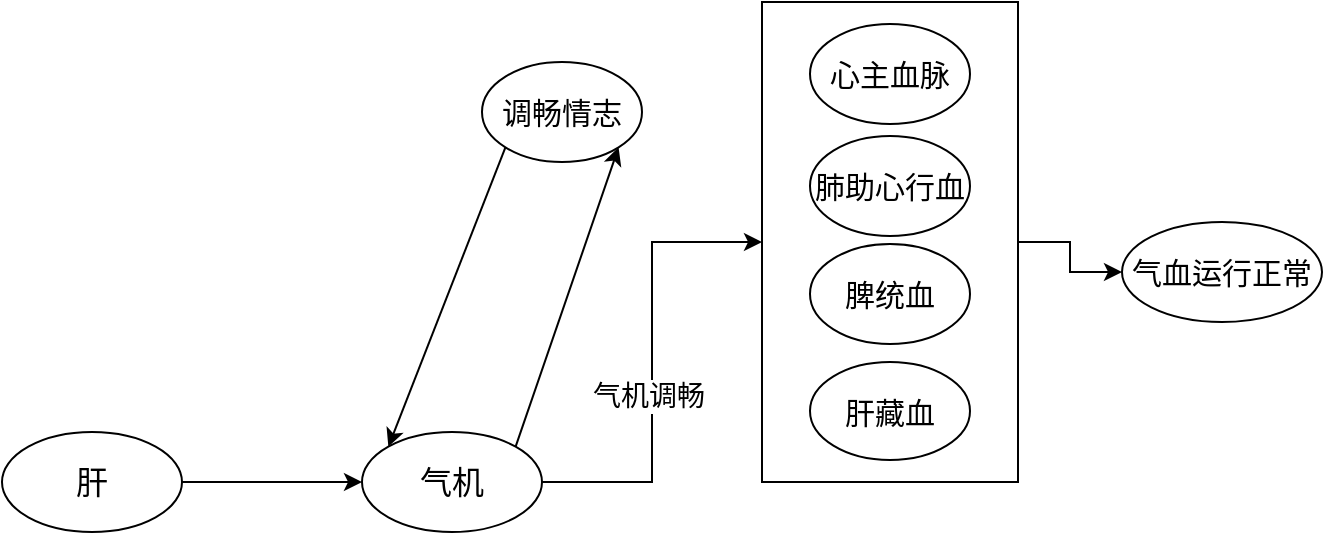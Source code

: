 <mxfile version="22.1.16" type="github">
  <diagram name="第 1 页" id="SPCY4sjMRmm0NcjuiNyU">
    <mxGraphModel dx="1050" dy="557" grid="1" gridSize="10" guides="1" tooltips="1" connect="1" arrows="1" fold="1" page="1" pageScale="1" pageWidth="827" pageHeight="1169" math="0" shadow="0">
      <root>
        <mxCell id="0" />
        <mxCell id="1" parent="0" />
        <mxCell id="0-277O36P96OIKh_NpkG-1" value="调畅情志" style="ellipse;whiteSpace=wrap;html=1;fontSize=15;" vertex="1" parent="1">
          <mxGeometry x="380" y="110" width="80" height="50" as="geometry" />
        </mxCell>
        <mxCell id="0-277O36P96OIKh_NpkG-15" style="edgeStyle=orthogonalEdgeStyle;rounded=0;orthogonalLoop=1;jettySize=auto;html=1;exitX=1;exitY=0.5;exitDx=0;exitDy=0;entryX=0;entryY=0.5;entryDx=0;entryDy=0;" edge="1" parent="1" source="0-277O36P96OIKh_NpkG-2" target="0-277O36P96OIKh_NpkG-12">
          <mxGeometry relative="1" as="geometry" />
        </mxCell>
        <mxCell id="0-277O36P96OIKh_NpkG-17" value="气机调畅" style="edgeLabel;html=1;align=center;verticalAlign=middle;resizable=0;points=[];fontSize=14;" vertex="1" connectable="0" parent="0-277O36P96OIKh_NpkG-15">
          <mxGeometry x="-0.144" y="2" relative="1" as="geometry">
            <mxPoint as="offset" />
          </mxGeometry>
        </mxCell>
        <mxCell id="0-277O36P96OIKh_NpkG-2" value="气机" style="ellipse;whiteSpace=wrap;html=1;fontSize=16;" vertex="1" parent="1">
          <mxGeometry x="320" y="295" width="90" height="50" as="geometry" />
        </mxCell>
        <mxCell id="0-277O36P96OIKh_NpkG-4" value="肝" style="ellipse;whiteSpace=wrap;html=1;fontSize=16;" vertex="1" parent="1">
          <mxGeometry x="140" y="295" width="90" height="50" as="geometry" />
        </mxCell>
        <mxCell id="0-277O36P96OIKh_NpkG-9" value="" style="endArrow=classic;html=1;rounded=0;entryX=1;entryY=1;entryDx=0;entryDy=0;exitX=1;exitY=0;exitDx=0;exitDy=0;" edge="1" parent="1" source="0-277O36P96OIKh_NpkG-2" target="0-277O36P96OIKh_NpkG-1">
          <mxGeometry width="50" height="50" relative="1" as="geometry">
            <mxPoint x="400" y="240" as="sourcePoint" />
            <mxPoint x="450" y="190" as="targetPoint" />
          </mxGeometry>
        </mxCell>
        <mxCell id="0-277O36P96OIKh_NpkG-11" value="" style="endArrow=classic;html=1;rounded=0;entryX=0;entryY=0;entryDx=0;entryDy=0;exitX=0;exitY=1;exitDx=0;exitDy=0;" edge="1" parent="1" source="0-277O36P96OIKh_NpkG-1" target="0-277O36P96OIKh_NpkG-2">
          <mxGeometry width="50" height="50" relative="1" as="geometry">
            <mxPoint x="380" y="150" as="sourcePoint" />
            <mxPoint x="430" y="100" as="targetPoint" />
          </mxGeometry>
        </mxCell>
        <mxCell id="0-277O36P96OIKh_NpkG-16" value="" style="endArrow=classic;html=1;rounded=0;entryX=0;entryY=0.5;entryDx=0;entryDy=0;exitX=1;exitY=0.5;exitDx=0;exitDy=0;" edge="1" parent="1" source="0-277O36P96OIKh_NpkG-4" target="0-277O36P96OIKh_NpkG-2">
          <mxGeometry width="50" height="50" relative="1" as="geometry">
            <mxPoint x="230" y="325" as="sourcePoint" />
            <mxPoint x="280" y="275" as="targetPoint" />
          </mxGeometry>
        </mxCell>
        <mxCell id="0-277O36P96OIKh_NpkG-19" style="edgeStyle=orthogonalEdgeStyle;rounded=0;orthogonalLoop=1;jettySize=auto;html=1;exitX=1;exitY=0.5;exitDx=0;exitDy=0;entryX=0;entryY=0.5;entryDx=0;entryDy=0;" edge="1" parent="1" source="0-277O36P96OIKh_NpkG-12" target="0-277O36P96OIKh_NpkG-18">
          <mxGeometry relative="1" as="geometry" />
        </mxCell>
        <mxCell id="0-277O36P96OIKh_NpkG-12" value="" style="rounded=0;whiteSpace=wrap;html=1;" vertex="1" parent="1">
          <mxGeometry x="520" y="80" width="128" height="240" as="geometry" />
        </mxCell>
        <mxCell id="0-277O36P96OIKh_NpkG-5" value="心主血脉" style="ellipse;whiteSpace=wrap;html=1;fontSize=15;" vertex="1" parent="1">
          <mxGeometry x="544" y="91" width="80" height="50" as="geometry" />
        </mxCell>
        <mxCell id="0-277O36P96OIKh_NpkG-6" value="肺助心行血" style="ellipse;whiteSpace=wrap;html=1;fontSize=15;" vertex="1" parent="1">
          <mxGeometry x="544" y="147" width="80" height="50" as="geometry" />
        </mxCell>
        <mxCell id="0-277O36P96OIKh_NpkG-7" value="脾统血" style="ellipse;whiteSpace=wrap;html=1;fontSize=15;" vertex="1" parent="1">
          <mxGeometry x="544" y="201" width="80" height="50" as="geometry" />
        </mxCell>
        <mxCell id="0-277O36P96OIKh_NpkG-8" value="肝藏血" style="ellipse;whiteSpace=wrap;html=1;fontSize=15;" vertex="1" parent="1">
          <mxGeometry x="544" y="260" width="80" height="49" as="geometry" />
        </mxCell>
        <mxCell id="0-277O36P96OIKh_NpkG-18" value="气血运行正常" style="ellipse;whiteSpace=wrap;html=1;fontSize=15;" vertex="1" parent="1">
          <mxGeometry x="700" y="190" width="100" height="50" as="geometry" />
        </mxCell>
      </root>
    </mxGraphModel>
  </diagram>
</mxfile>
